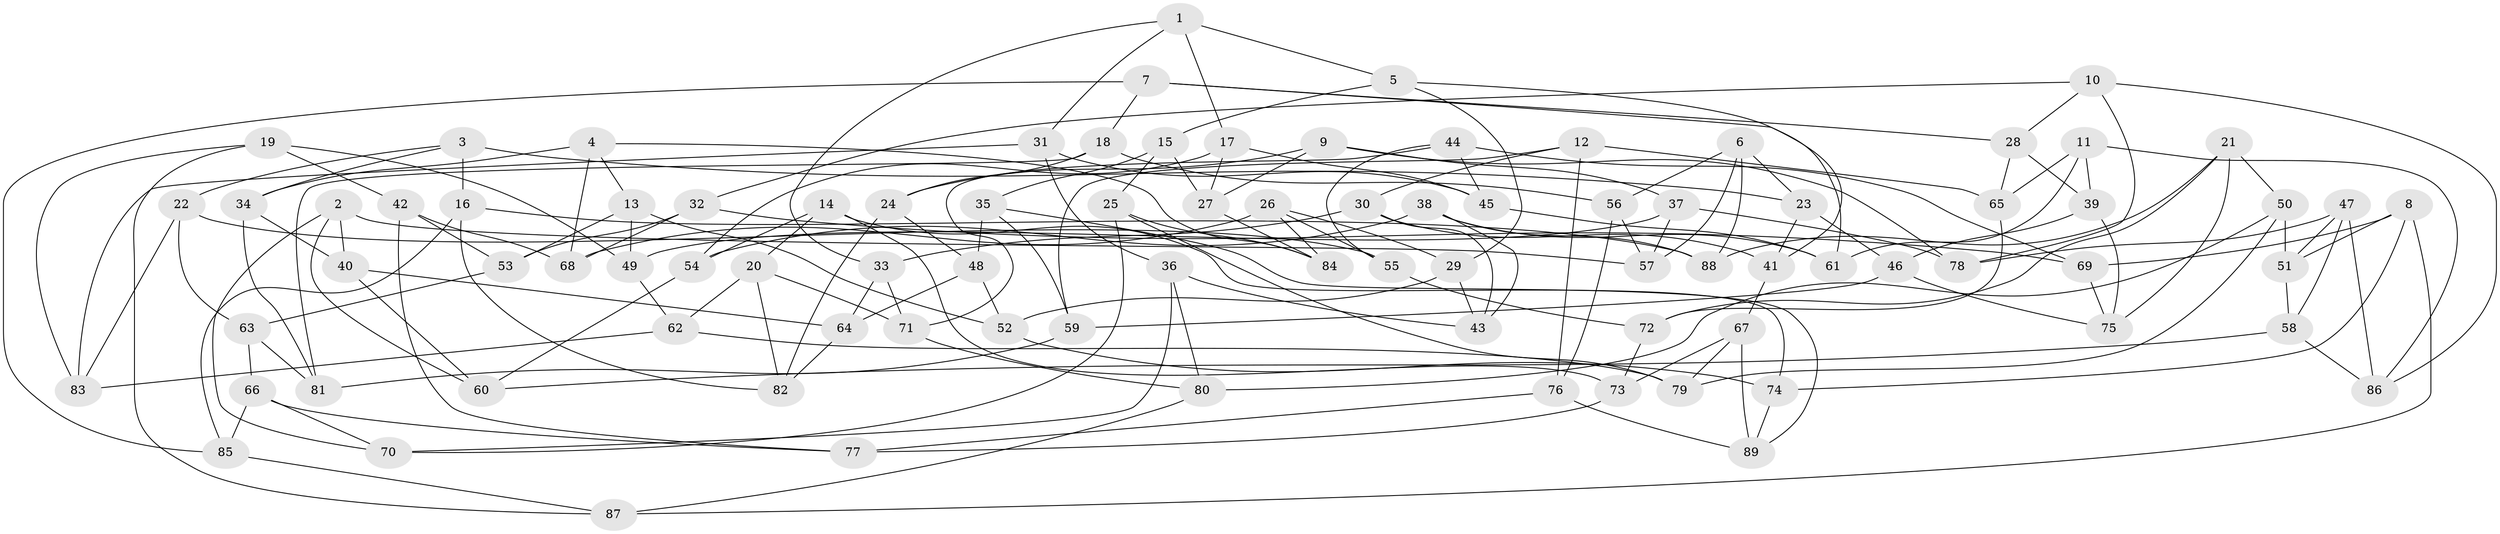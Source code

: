 // Generated by graph-tools (version 1.1) at 2025/26/03/09/25 03:26:54]
// undirected, 89 vertices, 178 edges
graph export_dot {
graph [start="1"]
  node [color=gray90,style=filled];
  1;
  2;
  3;
  4;
  5;
  6;
  7;
  8;
  9;
  10;
  11;
  12;
  13;
  14;
  15;
  16;
  17;
  18;
  19;
  20;
  21;
  22;
  23;
  24;
  25;
  26;
  27;
  28;
  29;
  30;
  31;
  32;
  33;
  34;
  35;
  36;
  37;
  38;
  39;
  40;
  41;
  42;
  43;
  44;
  45;
  46;
  47;
  48;
  49;
  50;
  51;
  52;
  53;
  54;
  55;
  56;
  57;
  58;
  59;
  60;
  61;
  62;
  63;
  64;
  65;
  66;
  67;
  68;
  69;
  70;
  71;
  72;
  73;
  74;
  75;
  76;
  77;
  78;
  79;
  80;
  81;
  82;
  83;
  84;
  85;
  86;
  87;
  88;
  89;
  1 -- 33;
  1 -- 5;
  1 -- 31;
  1 -- 17;
  2 -- 57;
  2 -- 40;
  2 -- 70;
  2 -- 60;
  3 -- 16;
  3 -- 34;
  3 -- 23;
  3 -- 22;
  4 -- 84;
  4 -- 13;
  4 -- 34;
  4 -- 68;
  5 -- 29;
  5 -- 15;
  5 -- 41;
  6 -- 56;
  6 -- 88;
  6 -- 57;
  6 -- 23;
  7 -- 85;
  7 -- 18;
  7 -- 28;
  7 -- 61;
  8 -- 51;
  8 -- 87;
  8 -- 69;
  8 -- 74;
  9 -- 24;
  9 -- 78;
  9 -- 37;
  9 -- 27;
  10 -- 28;
  10 -- 32;
  10 -- 86;
  10 -- 78;
  11 -- 39;
  11 -- 86;
  11 -- 61;
  11 -- 65;
  12 -- 65;
  12 -- 76;
  12 -- 30;
  12 -- 59;
  13 -- 49;
  13 -- 53;
  13 -- 52;
  14 -- 54;
  14 -- 74;
  14 -- 73;
  14 -- 20;
  15 -- 25;
  15 -- 35;
  15 -- 27;
  16 -- 88;
  16 -- 85;
  16 -- 82;
  17 -- 45;
  17 -- 27;
  17 -- 54;
  18 -- 24;
  18 -- 56;
  18 -- 81;
  19 -- 83;
  19 -- 49;
  19 -- 42;
  19 -- 87;
  20 -- 62;
  20 -- 71;
  20 -- 82;
  21 -- 88;
  21 -- 50;
  21 -- 72;
  21 -- 75;
  22 -- 83;
  22 -- 55;
  22 -- 63;
  23 -- 41;
  23 -- 46;
  24 -- 48;
  24 -- 82;
  25 -- 70;
  25 -- 84;
  25 -- 79;
  26 -- 29;
  26 -- 84;
  26 -- 55;
  26 -- 68;
  27 -- 84;
  28 -- 65;
  28 -- 39;
  29 -- 43;
  29 -- 52;
  30 -- 41;
  30 -- 33;
  30 -- 43;
  31 -- 45;
  31 -- 83;
  31 -- 36;
  32 -- 53;
  32 -- 69;
  32 -- 68;
  33 -- 64;
  33 -- 71;
  34 -- 81;
  34 -- 40;
  35 -- 89;
  35 -- 59;
  35 -- 48;
  36 -- 80;
  36 -- 70;
  36 -- 43;
  37 -- 57;
  37 -- 78;
  37 -- 49;
  38 -- 43;
  38 -- 54;
  38 -- 61;
  38 -- 88;
  39 -- 75;
  39 -- 46;
  40 -- 60;
  40 -- 64;
  41 -- 67;
  42 -- 77;
  42 -- 53;
  42 -- 68;
  44 -- 45;
  44 -- 69;
  44 -- 55;
  44 -- 71;
  45 -- 61;
  46 -- 75;
  46 -- 59;
  47 -- 51;
  47 -- 86;
  47 -- 58;
  47 -- 78;
  48 -- 64;
  48 -- 52;
  49 -- 62;
  50 -- 79;
  50 -- 51;
  50 -- 80;
  51 -- 58;
  52 -- 74;
  53 -- 63;
  54 -- 60;
  55 -- 72;
  56 -- 76;
  56 -- 57;
  58 -- 60;
  58 -- 86;
  59 -- 81;
  62 -- 79;
  62 -- 83;
  63 -- 66;
  63 -- 81;
  64 -- 82;
  65 -- 72;
  66 -- 70;
  66 -- 77;
  66 -- 85;
  67 -- 89;
  67 -- 79;
  67 -- 73;
  69 -- 75;
  71 -- 80;
  72 -- 73;
  73 -- 77;
  74 -- 89;
  76 -- 89;
  76 -- 77;
  80 -- 87;
  85 -- 87;
}
